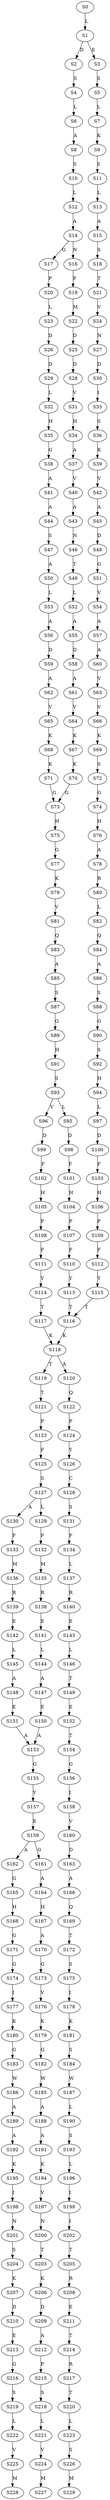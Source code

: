 strict digraph  {
	S0 -> S1 [ label = L ];
	S1 -> S2 [ label = D ];
	S1 -> S3 [ label = E ];
	S2 -> S4 [ label = S ];
	S3 -> S5 [ label = S ];
	S4 -> S6 [ label = L ];
	S5 -> S7 [ label = L ];
	S6 -> S8 [ label = A ];
	S7 -> S9 [ label = K ];
	S8 -> S10 [ label = S ];
	S9 -> S11 [ label = S ];
	S10 -> S12 [ label = L ];
	S11 -> S13 [ label = L ];
	S12 -> S14 [ label = A ];
	S13 -> S15 [ label = A ];
	S14 -> S16 [ label = N ];
	S14 -> S17 [ label = G ];
	S15 -> S18 [ label = S ];
	S16 -> S19 [ label = P ];
	S17 -> S20 [ label = P ];
	S18 -> S21 [ label = T ];
	S19 -> S22 [ label = M ];
	S20 -> S23 [ label = L ];
	S21 -> S24 [ label = V ];
	S22 -> S25 [ label = D ];
	S23 -> S26 [ label = D ];
	S24 -> S27 [ label = N ];
	S25 -> S28 [ label = D ];
	S26 -> S29 [ label = D ];
	S27 -> S30 [ label = D ];
	S28 -> S31 [ label = V ];
	S29 -> S32 [ label = L ];
	S30 -> S33 [ label = I ];
	S31 -> S34 [ label = H ];
	S32 -> S35 [ label = H ];
	S33 -> S36 [ label = S ];
	S34 -> S37 [ label = A ];
	S35 -> S38 [ label = G ];
	S36 -> S39 [ label = K ];
	S37 -> S40 [ label = V ];
	S38 -> S41 [ label = A ];
	S39 -> S42 [ label = V ];
	S40 -> S43 [ label = A ];
	S41 -> S44 [ label = A ];
	S42 -> S45 [ label = A ];
	S43 -> S46 [ label = N ];
	S44 -> S47 [ label = S ];
	S45 -> S48 [ label = D ];
	S46 -> S49 [ label = T ];
	S47 -> S50 [ label = A ];
	S48 -> S51 [ label = G ];
	S49 -> S52 [ label = L ];
	S50 -> S53 [ label = L ];
	S51 -> S54 [ label = V ];
	S52 -> S55 [ label = A ];
	S53 -> S56 [ label = A ];
	S54 -> S57 [ label = A ];
	S55 -> S58 [ label = D ];
	S56 -> S59 [ label = D ];
	S57 -> S60 [ label = A ];
	S58 -> S61 [ label = A ];
	S59 -> S62 [ label = A ];
	S60 -> S63 [ label = V ];
	S61 -> S64 [ label = V ];
	S62 -> S65 [ label = V ];
	S63 -> S66 [ label = V ];
	S64 -> S67 [ label = K ];
	S65 -> S68 [ label = K ];
	S66 -> S69 [ label = K ];
	S67 -> S70 [ label = K ];
	S68 -> S71 [ label = K ];
	S69 -> S72 [ label = S ];
	S70 -> S73 [ label = G ];
	S71 -> S73 [ label = G ];
	S72 -> S74 [ label = G ];
	S73 -> S75 [ label = H ];
	S74 -> S76 [ label = H ];
	S75 -> S77 [ label = G ];
	S76 -> S78 [ label = A ];
	S77 -> S79 [ label = K ];
	S78 -> S80 [ label = R ];
	S79 -> S81 [ label = V ];
	S80 -> S82 [ label = L ];
	S81 -> S83 [ label = Q ];
	S82 -> S84 [ label = Q ];
	S83 -> S85 [ label = A ];
	S84 -> S86 [ label = A ];
	S85 -> S87 [ label = S ];
	S86 -> S88 [ label = S ];
	S87 -> S89 [ label = G ];
	S88 -> S90 [ label = G ];
	S89 -> S91 [ label = H ];
	S90 -> S92 [ label = S ];
	S91 -> S93 [ label = S ];
	S92 -> S94 [ label = H ];
	S93 -> S95 [ label = L ];
	S93 -> S96 [ label = V ];
	S94 -> S97 [ label = L ];
	S95 -> S98 [ label = D ];
	S96 -> S99 [ label = D ];
	S97 -> S100 [ label = D ];
	S98 -> S101 [ label = F ];
	S99 -> S102 [ label = F ];
	S100 -> S103 [ label = F ];
	S101 -> S104 [ label = H ];
	S102 -> S105 [ label = H ];
	S103 -> S106 [ label = H ];
	S104 -> S107 [ label = P ];
	S105 -> S108 [ label = P ];
	S106 -> S109 [ label = P ];
	S107 -> S110 [ label = F ];
	S108 -> S111 [ label = F ];
	S109 -> S112 [ label = F ];
	S110 -> S113 [ label = Y ];
	S111 -> S114 [ label = Y ];
	S112 -> S115 [ label = Y ];
	S113 -> S116 [ label = T ];
	S114 -> S117 [ label = T ];
	S115 -> S116 [ label = T ];
	S116 -> S118 [ label = K ];
	S117 -> S118 [ label = K ];
	S118 -> S119 [ label = T ];
	S118 -> S120 [ label = A ];
	S119 -> S121 [ label = T ];
	S120 -> S122 [ label = Q ];
	S121 -> S123 [ label = P ];
	S122 -> S124 [ label = P ];
	S123 -> S125 [ label = F ];
	S124 -> S126 [ label = Y ];
	S125 -> S127 [ label = S ];
	S126 -> S128 [ label = C ];
	S127 -> S129 [ label = L ];
	S127 -> S130 [ label = A ];
	S128 -> S131 [ label = S ];
	S129 -> S132 [ label = F ];
	S130 -> S133 [ label = F ];
	S131 -> S134 [ label = F ];
	S132 -> S135 [ label = M ];
	S133 -> S136 [ label = M ];
	S134 -> S137 [ label = L ];
	S135 -> S138 [ label = R ];
	S136 -> S139 [ label = R ];
	S137 -> S140 [ label = R ];
	S138 -> S141 [ label = E ];
	S139 -> S142 [ label = E ];
	S140 -> S143 [ label = E ];
	S141 -> S144 [ label = L ];
	S142 -> S145 [ label = L ];
	S143 -> S146 [ label = L ];
	S144 -> S147 [ label = A ];
	S145 -> S148 [ label = A ];
	S146 -> S149 [ label = T ];
	S147 -> S150 [ label = E ];
	S148 -> S151 [ label = E ];
	S149 -> S152 [ label = E ];
	S150 -> S153 [ label = A ];
	S151 -> S153 [ label = A ];
	S152 -> S154 [ label = T ];
	S153 -> S155 [ label = G ];
	S154 -> S156 [ label = G ];
	S155 -> S157 [ label = Y ];
	S156 -> S158 [ label = I ];
	S157 -> S159 [ label = E ];
	S158 -> S160 [ label = V ];
	S159 -> S161 [ label = G ];
	S159 -> S162 [ label = A ];
	S160 -> S163 [ label = D ];
	S161 -> S164 [ label = A ];
	S162 -> S165 [ label = G ];
	S163 -> S166 [ label = A ];
	S164 -> S167 [ label = H ];
	S165 -> S168 [ label = H ];
	S166 -> S169 [ label = Q ];
	S167 -> S170 [ label = A ];
	S168 -> S171 [ label = G ];
	S169 -> S172 [ label = T ];
	S170 -> S173 [ label = G ];
	S171 -> S174 [ label = G ];
	S172 -> S175 [ label = S ];
	S173 -> S176 [ label = V ];
	S174 -> S177 [ label = I ];
	S175 -> S178 [ label = I ];
	S176 -> S179 [ label = K ];
	S177 -> S180 [ label = K ];
	S178 -> S181 [ label = K ];
	S179 -> S182 [ label = G ];
	S180 -> S183 [ label = G ];
	S181 -> S184 [ label = S ];
	S182 -> S185 [ label = W ];
	S183 -> S186 [ label = W ];
	S184 -> S187 [ label = W ];
	S185 -> S188 [ label = A ];
	S186 -> S189 [ label = A ];
	S187 -> S190 [ label = L ];
	S188 -> S191 [ label = A ];
	S189 -> S192 [ label = A ];
	S190 -> S193 [ label = S ];
	S191 -> S194 [ label = K ];
	S192 -> S195 [ label = K ];
	S193 -> S196 [ label = L ];
	S194 -> S197 [ label = V ];
	S195 -> S198 [ label = I ];
	S196 -> S199 [ label = I ];
	S197 -> S200 [ label = N ];
	S198 -> S201 [ label = N ];
	S199 -> S202 [ label = I ];
	S200 -> S203 [ label = T ];
	S201 -> S204 [ label = S ];
	S202 -> S205 [ label = T ];
	S203 -> S206 [ label = K ];
	S204 -> S207 [ label = K ];
	S205 -> S208 [ label = R ];
	S206 -> S209 [ label = D ];
	S207 -> S210 [ label = D ];
	S208 -> S211 [ label = E ];
	S209 -> S212 [ label = A ];
	S210 -> S213 [ label = E ];
	S211 -> S214 [ label = T ];
	S212 -> S215 [ label = P ];
	S213 -> S216 [ label = G ];
	S214 -> S217 [ label = R ];
	S215 -> S218 [ label = S ];
	S216 -> S219 [ label = S ];
	S217 -> S220 [ label = T ];
	S218 -> S221 [ label = L ];
	S219 -> S222 [ label = L ];
	S220 -> S223 [ label = L ];
	S221 -> S224 [ label = V ];
	S222 -> S225 [ label = V ];
	S223 -> S226 [ label = S ];
	S224 -> S227 [ label = M ];
	S225 -> S228 [ label = M ];
	S226 -> S229 [ label = M ];
}
